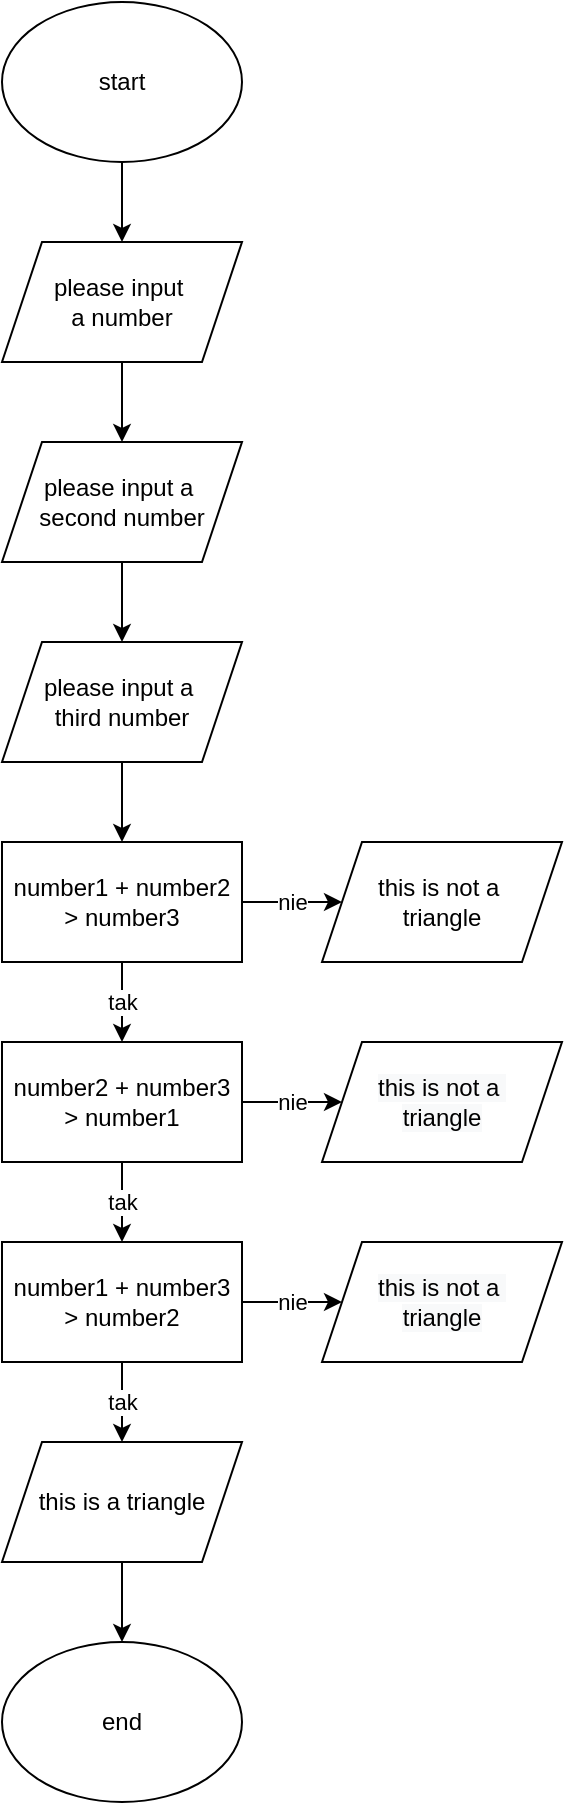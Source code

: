 <mxfile version="14.6.3" type="github">
  <diagram id="fVh9d-zEPPCme2-Lh_E0" name="Page-1">
    <mxGraphModel dx="1625" dy="980" grid="1" gridSize="10" guides="1" tooltips="1" connect="1" arrows="1" fold="1" page="1" pageScale="1" pageWidth="827" pageHeight="1169" math="0" shadow="0">
      <root>
        <mxCell id="0" />
        <mxCell id="1" parent="0" />
        <mxCell id="Slb4RAas0IMfEQ0BbMTu-9" style="edgeStyle=orthogonalEdgeStyle;rounded=0;orthogonalLoop=1;jettySize=auto;html=1;" edge="1" parent="1" source="Slb4RAas0IMfEQ0BbMTu-7" target="Slb4RAas0IMfEQ0BbMTu-8">
          <mxGeometry relative="1" as="geometry" />
        </mxCell>
        <mxCell id="Slb4RAas0IMfEQ0BbMTu-7" value="start" style="ellipse;whiteSpace=wrap;html=1;shadow=0;glass=0;fillColor=#ffffff;gradientColor=none;" vertex="1" parent="1">
          <mxGeometry x="350" y="40" width="120" height="80" as="geometry" />
        </mxCell>
        <mxCell id="Slb4RAas0IMfEQ0BbMTu-11" style="edgeStyle=orthogonalEdgeStyle;rounded=0;orthogonalLoop=1;jettySize=auto;html=1;" edge="1" parent="1" source="Slb4RAas0IMfEQ0BbMTu-8" target="Slb4RAas0IMfEQ0BbMTu-10">
          <mxGeometry relative="1" as="geometry" />
        </mxCell>
        <mxCell id="Slb4RAas0IMfEQ0BbMTu-8" value="please input&amp;nbsp;&lt;br&gt;a number" style="shape=parallelogram;perimeter=parallelogramPerimeter;whiteSpace=wrap;html=1;fixedSize=1;shadow=0;glass=0;fillColor=#ffffff;gradientColor=none;" vertex="1" parent="1">
          <mxGeometry x="350" y="160" width="120" height="60" as="geometry" />
        </mxCell>
        <mxCell id="Slb4RAas0IMfEQ0BbMTu-13" style="edgeStyle=orthogonalEdgeStyle;rounded=0;orthogonalLoop=1;jettySize=auto;html=1;" edge="1" parent="1" source="Slb4RAas0IMfEQ0BbMTu-10" target="Slb4RAas0IMfEQ0BbMTu-12">
          <mxGeometry relative="1" as="geometry" />
        </mxCell>
        <mxCell id="Slb4RAas0IMfEQ0BbMTu-10" value="please input a&amp;nbsp;&lt;br&gt;second number" style="shape=parallelogram;perimeter=parallelogramPerimeter;whiteSpace=wrap;html=1;fixedSize=1;shadow=0;glass=0;fillColor=#ffffff;gradientColor=none;" vertex="1" parent="1">
          <mxGeometry x="350" y="260" width="120" height="60" as="geometry" />
        </mxCell>
        <mxCell id="Slb4RAas0IMfEQ0BbMTu-15" style="edgeStyle=orthogonalEdgeStyle;rounded=0;orthogonalLoop=1;jettySize=auto;html=1;entryX=0.5;entryY=0;entryDx=0;entryDy=0;" edge="1" parent="1" source="Slb4RAas0IMfEQ0BbMTu-12" target="Slb4RAas0IMfEQ0BbMTu-14">
          <mxGeometry relative="1" as="geometry" />
        </mxCell>
        <mxCell id="Slb4RAas0IMfEQ0BbMTu-12" value="please input a&amp;nbsp;&lt;br&gt;third number" style="shape=parallelogram;perimeter=parallelogramPerimeter;whiteSpace=wrap;html=1;fixedSize=1;shadow=0;glass=0;fillColor=#ffffff;gradientColor=none;" vertex="1" parent="1">
          <mxGeometry x="350" y="360" width="120" height="60" as="geometry" />
        </mxCell>
        <mxCell id="Slb4RAas0IMfEQ0BbMTu-17" value="nie" style="edgeStyle=orthogonalEdgeStyle;rounded=0;orthogonalLoop=1;jettySize=auto;html=1;" edge="1" parent="1" source="Slb4RAas0IMfEQ0BbMTu-14" target="Slb4RAas0IMfEQ0BbMTu-16">
          <mxGeometry relative="1" as="geometry" />
        </mxCell>
        <mxCell id="Slb4RAas0IMfEQ0BbMTu-19" value="tak" style="edgeStyle=orthogonalEdgeStyle;rounded=0;orthogonalLoop=1;jettySize=auto;html=1;" edge="1" parent="1" source="Slb4RAas0IMfEQ0BbMTu-14" target="Slb4RAas0IMfEQ0BbMTu-18">
          <mxGeometry relative="1" as="geometry" />
        </mxCell>
        <mxCell id="Slb4RAas0IMfEQ0BbMTu-14" value="number1 + number2&lt;br&gt;&amp;gt; number3" style="rounded=0;whiteSpace=wrap;html=1;shadow=0;glass=0;fillColor=#ffffff;gradientColor=none;" vertex="1" parent="1">
          <mxGeometry x="350" y="460" width="120" height="60" as="geometry" />
        </mxCell>
        <mxCell id="Slb4RAas0IMfEQ0BbMTu-16" value="this is not a&amp;nbsp;&lt;br&gt;triangle" style="shape=parallelogram;perimeter=parallelogramPerimeter;whiteSpace=wrap;html=1;fixedSize=1;shadow=0;glass=0;fillColor=#ffffff;gradientColor=none;" vertex="1" parent="1">
          <mxGeometry x="510" y="460" width="120" height="60" as="geometry" />
        </mxCell>
        <mxCell id="Slb4RAas0IMfEQ0BbMTu-23" value="nie" style="edgeStyle=orthogonalEdgeStyle;rounded=0;orthogonalLoop=1;jettySize=auto;html=1;" edge="1" parent="1" source="Slb4RAas0IMfEQ0BbMTu-18" target="Slb4RAas0IMfEQ0BbMTu-22">
          <mxGeometry relative="1" as="geometry" />
        </mxCell>
        <mxCell id="Slb4RAas0IMfEQ0BbMTu-25" value="tak" style="edgeStyle=orthogonalEdgeStyle;rounded=0;orthogonalLoop=1;jettySize=auto;html=1;" edge="1" parent="1" source="Slb4RAas0IMfEQ0BbMTu-18" target="Slb4RAas0IMfEQ0BbMTu-24">
          <mxGeometry relative="1" as="geometry" />
        </mxCell>
        <mxCell id="Slb4RAas0IMfEQ0BbMTu-18" value="number2 + number3&lt;br&gt;&amp;gt; number1" style="rounded=0;whiteSpace=wrap;html=1;shadow=0;glass=0;fillColor=#ffffff;gradientColor=none;" vertex="1" parent="1">
          <mxGeometry x="350" y="560" width="120" height="60" as="geometry" />
        </mxCell>
        <mxCell id="Slb4RAas0IMfEQ0BbMTu-22" value="&#xa;&#xa;&lt;span style=&quot;color: rgb(0, 0, 0); font-family: helvetica; font-size: 12px; font-style: normal; font-weight: 400; letter-spacing: normal; text-align: center; text-indent: 0px; text-transform: none; word-spacing: 0px; background-color: rgb(248, 249, 250); display: inline; float: none;&quot;&gt;this is not a&amp;nbsp;&lt;/span&gt;&lt;br style=&quot;color: rgb(0, 0, 0); font-family: helvetica; font-size: 12px; font-style: normal; font-weight: 400; letter-spacing: normal; text-align: center; text-indent: 0px; text-transform: none; word-spacing: 0px; background-color: rgb(248, 249, 250);&quot;&gt;&lt;span style=&quot;color: rgb(0, 0, 0); font-family: helvetica; font-size: 12px; font-style: normal; font-weight: 400; letter-spacing: normal; text-align: center; text-indent: 0px; text-transform: none; word-spacing: 0px; background-color: rgb(248, 249, 250); display: inline; float: none;&quot;&gt;triangle&lt;/span&gt;&#xa;&#xa;" style="shape=parallelogram;perimeter=parallelogramPerimeter;whiteSpace=wrap;html=1;fixedSize=1;shadow=0;glass=0;fillColor=#ffffff;gradientColor=none;" vertex="1" parent="1">
          <mxGeometry x="510" y="560" width="120" height="60" as="geometry" />
        </mxCell>
        <mxCell id="Slb4RAas0IMfEQ0BbMTu-27" value="nie" style="edgeStyle=orthogonalEdgeStyle;rounded=0;orthogonalLoop=1;jettySize=auto;html=1;" edge="1" parent="1" source="Slb4RAas0IMfEQ0BbMTu-24" target="Slb4RAas0IMfEQ0BbMTu-26">
          <mxGeometry relative="1" as="geometry" />
        </mxCell>
        <mxCell id="Slb4RAas0IMfEQ0BbMTu-29" value="tak" style="edgeStyle=orthogonalEdgeStyle;rounded=0;orthogonalLoop=1;jettySize=auto;html=1;" edge="1" parent="1" source="Slb4RAas0IMfEQ0BbMTu-24" target="Slb4RAas0IMfEQ0BbMTu-28">
          <mxGeometry relative="1" as="geometry" />
        </mxCell>
        <mxCell id="Slb4RAas0IMfEQ0BbMTu-24" value="number1 + number3&lt;br&gt;&amp;gt; number2" style="rounded=0;whiteSpace=wrap;html=1;shadow=0;glass=0;fillColor=#ffffff;gradientColor=none;" vertex="1" parent="1">
          <mxGeometry x="350" y="660" width="120" height="60" as="geometry" />
        </mxCell>
        <mxCell id="Slb4RAas0IMfEQ0BbMTu-26" value="&#xa;&#xa;&lt;span style=&quot;color: rgb(0, 0, 0); font-family: helvetica; font-size: 12px; font-style: normal; font-weight: 400; letter-spacing: normal; text-align: center; text-indent: 0px; text-transform: none; word-spacing: 0px; background-color: rgb(248, 249, 250); display: inline; float: none;&quot;&gt;this is not a&amp;nbsp;&lt;/span&gt;&lt;br style=&quot;color: rgb(0, 0, 0); font-family: helvetica; font-size: 12px; font-style: normal; font-weight: 400; letter-spacing: normal; text-align: center; text-indent: 0px; text-transform: none; word-spacing: 0px; background-color: rgb(248, 249, 250);&quot;&gt;&lt;span style=&quot;color: rgb(0, 0, 0); font-family: helvetica; font-size: 12px; font-style: normal; font-weight: 400; letter-spacing: normal; text-align: center; text-indent: 0px; text-transform: none; word-spacing: 0px; background-color: rgb(248, 249, 250); display: inline; float: none;&quot;&gt;triangle&lt;/span&gt;&#xa;&#xa;" style="shape=parallelogram;perimeter=parallelogramPerimeter;whiteSpace=wrap;html=1;fixedSize=1;shadow=0;glass=0;fillColor=#ffffff;gradientColor=none;" vertex="1" parent="1">
          <mxGeometry x="510" y="660" width="120" height="60" as="geometry" />
        </mxCell>
        <mxCell id="Slb4RAas0IMfEQ0BbMTu-31" style="edgeStyle=orthogonalEdgeStyle;rounded=0;orthogonalLoop=1;jettySize=auto;html=1;" edge="1" parent="1" source="Slb4RAas0IMfEQ0BbMTu-28" target="Slb4RAas0IMfEQ0BbMTu-30">
          <mxGeometry relative="1" as="geometry" />
        </mxCell>
        <mxCell id="Slb4RAas0IMfEQ0BbMTu-28" value="this is a triangle" style="shape=parallelogram;perimeter=parallelogramPerimeter;whiteSpace=wrap;html=1;fixedSize=1;shadow=0;glass=0;fillColor=#ffffff;gradientColor=none;" vertex="1" parent="1">
          <mxGeometry x="350" y="760" width="120" height="60" as="geometry" />
        </mxCell>
        <mxCell id="Slb4RAas0IMfEQ0BbMTu-30" value="end" style="ellipse;whiteSpace=wrap;html=1;shadow=0;glass=0;fillColor=#ffffff;gradientColor=none;" vertex="1" parent="1">
          <mxGeometry x="350" y="860" width="120" height="80" as="geometry" />
        </mxCell>
      </root>
    </mxGraphModel>
  </diagram>
</mxfile>
